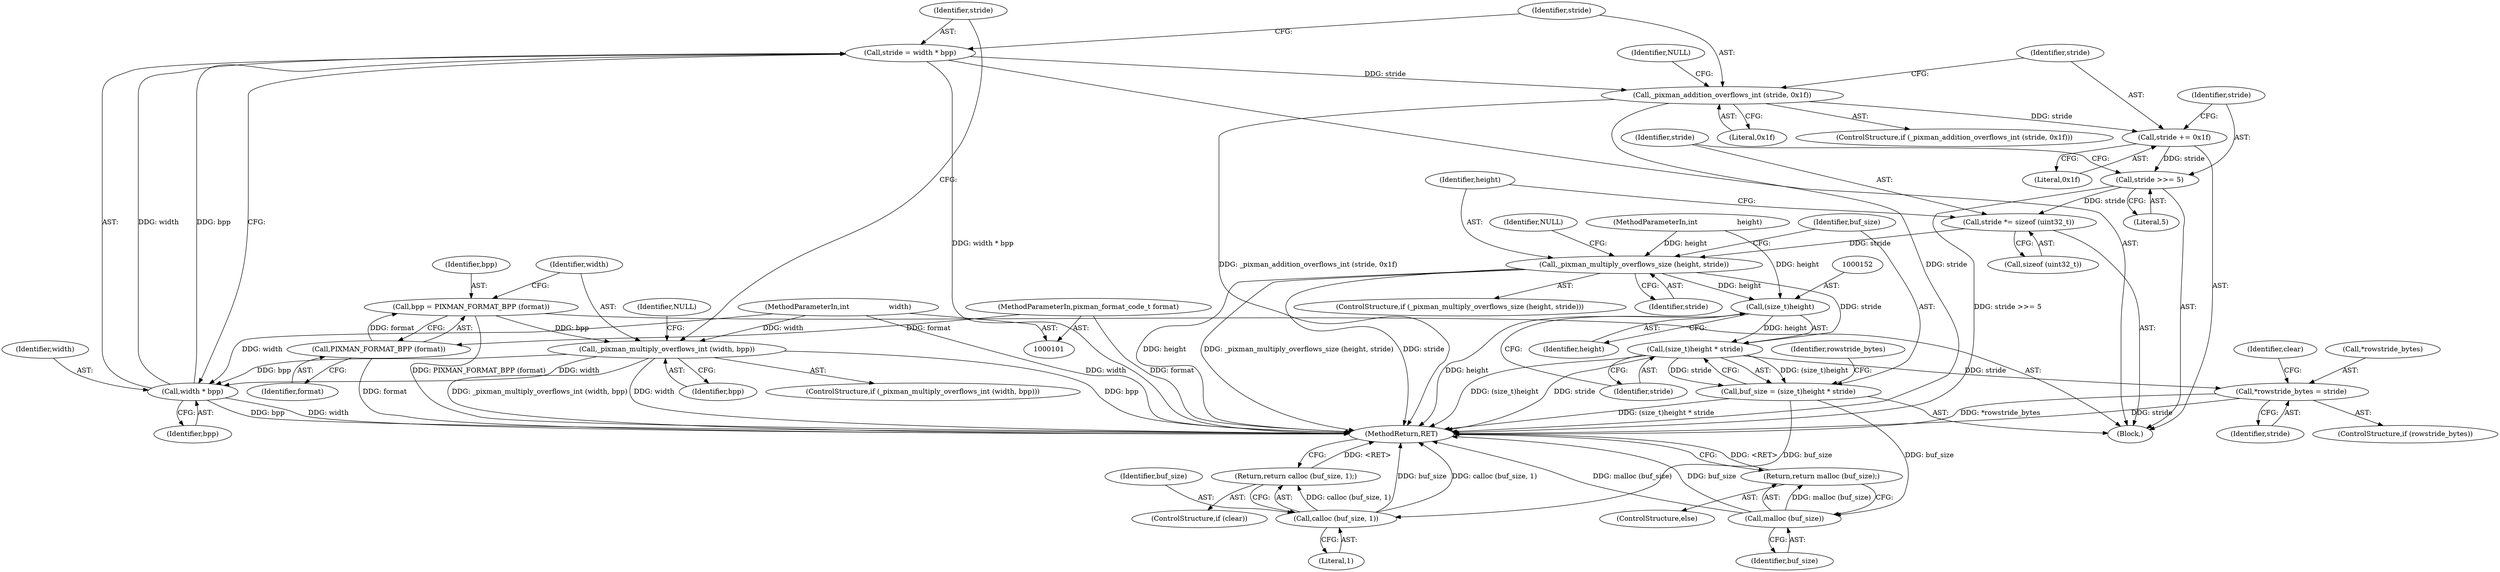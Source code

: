 digraph "0_pixman_857e40f3d2bc2cfb714913e0cd7e6184cf69aca3@integer" {
"1000121" [label="(Call,stride = width * bpp)"];
"1000123" [label="(Call,width * bpp)"];
"1000116" [label="(Call,_pixman_multiply_overflows_int (width, bpp))"];
"1000103" [label="(MethodParameterIn,int                  width)"];
"1000111" [label="(Call,bpp = PIXMAN_FORMAT_BPP (format))"];
"1000113" [label="(Call,PIXMAN_FORMAT_BPP (format))"];
"1000102" [label="(MethodParameterIn,pixman_format_code_t format)"];
"1000127" [label="(Call,_pixman_addition_overflows_int (stride, 0x1f))"];
"1000132" [label="(Call,stride += 0x1f)"];
"1000135" [label="(Call,stride >>= 5)"];
"1000138" [label="(Call,stride *= sizeof (uint32_t))"];
"1000143" [label="(Call,_pixman_multiply_overflows_size (height, stride))"];
"1000151" [label="(Call,(size_t)height)"];
"1000150" [label="(Call,(size_t)height * stride)"];
"1000148" [label="(Call,buf_size = (size_t)height * stride)"];
"1000164" [label="(Call,calloc (buf_size, 1))"];
"1000163" [label="(Return,return calloc (buf_size, 1);)"];
"1000169" [label="(Call,malloc (buf_size))"];
"1000168" [label="(Return,return malloc (buf_size);)"];
"1000157" [label="(Call,*rowstride_bytes = stride)"];
"1000116" [label="(Call,_pixman_multiply_overflows_int (width, bpp))"];
"1000133" [label="(Identifier,stride)"];
"1000143" [label="(Call,_pixman_multiply_overflows_size (height, stride))"];
"1000161" [label="(ControlStructure,if (clear))"];
"1000124" [label="(Identifier,width)"];
"1000156" [label="(Identifier,rowstride_bytes)"];
"1000114" [label="(Identifier,format)"];
"1000128" [label="(Identifier,stride)"];
"1000137" [label="(Literal,5)"];
"1000168" [label="(Return,return malloc (buf_size);)"];
"1000150" [label="(Call,(size_t)height * stride)"];
"1000134" [label="(Literal,0x1f)"];
"1000118" [label="(Identifier,bpp)"];
"1000123" [label="(Call,width * bpp)"];
"1000125" [label="(Identifier,bpp)"];
"1000115" [label="(ControlStructure,if (_pixman_multiply_overflows_int (width, bpp)))"];
"1000166" [label="(Literal,1)"];
"1000155" [label="(ControlStructure,if (rowstride_bytes))"];
"1000164" [label="(Call,calloc (buf_size, 1))"];
"1000120" [label="(Identifier,NULL)"];
"1000140" [label="(Call,sizeof (uint32_t))"];
"1000142" [label="(ControlStructure,if (_pixman_multiply_overflows_size (height, stride)))"];
"1000162" [label="(Identifier,clear)"];
"1000129" [label="(Literal,0x1f)"];
"1000171" [label="(MethodReturn,RET)"];
"1000145" [label="(Identifier,stride)"];
"1000138" [label="(Call,stride *= sizeof (uint32_t))"];
"1000157" [label="(Call,*rowstride_bytes = stride)"];
"1000127" [label="(Call,_pixman_addition_overflows_int (stride, 0x1f))"];
"1000126" [label="(ControlStructure,if (_pixman_addition_overflows_int (stride, 0x1f)))"];
"1000144" [label="(Identifier,height)"];
"1000117" [label="(Identifier,width)"];
"1000107" [label="(Block,)"];
"1000135" [label="(Call,stride >>= 5)"];
"1000103" [label="(MethodParameterIn,int                  width)"];
"1000170" [label="(Identifier,buf_size)"];
"1000121" [label="(Call,stride = width * bpp)"];
"1000112" [label="(Identifier,bpp)"];
"1000111" [label="(Call,bpp = PIXMAN_FORMAT_BPP (format))"];
"1000139" [label="(Identifier,stride)"];
"1000158" [label="(Call,*rowstride_bytes)"];
"1000148" [label="(Call,buf_size = (size_t)height * stride)"];
"1000102" [label="(MethodParameterIn,pixman_format_code_t format)"];
"1000113" [label="(Call,PIXMAN_FORMAT_BPP (format))"];
"1000149" [label="(Identifier,buf_size)"];
"1000153" [label="(Identifier,height)"];
"1000163" [label="(Return,return calloc (buf_size, 1);)"];
"1000132" [label="(Call,stride += 0x1f)"];
"1000154" [label="(Identifier,stride)"];
"1000122" [label="(Identifier,stride)"];
"1000147" [label="(Identifier,NULL)"];
"1000160" [label="(Identifier,stride)"];
"1000131" [label="(Identifier,NULL)"];
"1000167" [label="(ControlStructure,else)"];
"1000104" [label="(MethodParameterIn,int                  height)"];
"1000151" [label="(Call,(size_t)height)"];
"1000169" [label="(Call,malloc (buf_size))"];
"1000165" [label="(Identifier,buf_size)"];
"1000136" [label="(Identifier,stride)"];
"1000121" -> "1000107"  [label="AST: "];
"1000121" -> "1000123"  [label="CFG: "];
"1000122" -> "1000121"  [label="AST: "];
"1000123" -> "1000121"  [label="AST: "];
"1000128" -> "1000121"  [label="CFG: "];
"1000121" -> "1000171"  [label="DDG: width * bpp"];
"1000123" -> "1000121"  [label="DDG: width"];
"1000123" -> "1000121"  [label="DDG: bpp"];
"1000121" -> "1000127"  [label="DDG: stride"];
"1000123" -> "1000125"  [label="CFG: "];
"1000124" -> "1000123"  [label="AST: "];
"1000125" -> "1000123"  [label="AST: "];
"1000123" -> "1000171"  [label="DDG: bpp"];
"1000123" -> "1000171"  [label="DDG: width"];
"1000116" -> "1000123"  [label="DDG: width"];
"1000116" -> "1000123"  [label="DDG: bpp"];
"1000103" -> "1000123"  [label="DDG: width"];
"1000116" -> "1000115"  [label="AST: "];
"1000116" -> "1000118"  [label="CFG: "];
"1000117" -> "1000116"  [label="AST: "];
"1000118" -> "1000116"  [label="AST: "];
"1000120" -> "1000116"  [label="CFG: "];
"1000122" -> "1000116"  [label="CFG: "];
"1000116" -> "1000171"  [label="DDG: width"];
"1000116" -> "1000171"  [label="DDG: bpp"];
"1000116" -> "1000171"  [label="DDG: _pixman_multiply_overflows_int (width, bpp)"];
"1000103" -> "1000116"  [label="DDG: width"];
"1000111" -> "1000116"  [label="DDG: bpp"];
"1000103" -> "1000101"  [label="AST: "];
"1000103" -> "1000171"  [label="DDG: width"];
"1000111" -> "1000107"  [label="AST: "];
"1000111" -> "1000113"  [label="CFG: "];
"1000112" -> "1000111"  [label="AST: "];
"1000113" -> "1000111"  [label="AST: "];
"1000117" -> "1000111"  [label="CFG: "];
"1000111" -> "1000171"  [label="DDG: PIXMAN_FORMAT_BPP (format)"];
"1000113" -> "1000111"  [label="DDG: format"];
"1000113" -> "1000114"  [label="CFG: "];
"1000114" -> "1000113"  [label="AST: "];
"1000113" -> "1000171"  [label="DDG: format"];
"1000102" -> "1000113"  [label="DDG: format"];
"1000102" -> "1000101"  [label="AST: "];
"1000102" -> "1000171"  [label="DDG: format"];
"1000127" -> "1000126"  [label="AST: "];
"1000127" -> "1000129"  [label="CFG: "];
"1000128" -> "1000127"  [label="AST: "];
"1000129" -> "1000127"  [label="AST: "];
"1000131" -> "1000127"  [label="CFG: "];
"1000133" -> "1000127"  [label="CFG: "];
"1000127" -> "1000171"  [label="DDG: _pixman_addition_overflows_int (stride, 0x1f)"];
"1000127" -> "1000171"  [label="DDG: stride"];
"1000127" -> "1000132"  [label="DDG: stride"];
"1000132" -> "1000107"  [label="AST: "];
"1000132" -> "1000134"  [label="CFG: "];
"1000133" -> "1000132"  [label="AST: "];
"1000134" -> "1000132"  [label="AST: "];
"1000136" -> "1000132"  [label="CFG: "];
"1000132" -> "1000135"  [label="DDG: stride"];
"1000135" -> "1000107"  [label="AST: "];
"1000135" -> "1000137"  [label="CFG: "];
"1000136" -> "1000135"  [label="AST: "];
"1000137" -> "1000135"  [label="AST: "];
"1000139" -> "1000135"  [label="CFG: "];
"1000135" -> "1000171"  [label="DDG: stride >>= 5"];
"1000135" -> "1000138"  [label="DDG: stride"];
"1000138" -> "1000107"  [label="AST: "];
"1000138" -> "1000140"  [label="CFG: "];
"1000139" -> "1000138"  [label="AST: "];
"1000140" -> "1000138"  [label="AST: "];
"1000144" -> "1000138"  [label="CFG: "];
"1000138" -> "1000143"  [label="DDG: stride"];
"1000143" -> "1000142"  [label="AST: "];
"1000143" -> "1000145"  [label="CFG: "];
"1000144" -> "1000143"  [label="AST: "];
"1000145" -> "1000143"  [label="AST: "];
"1000147" -> "1000143"  [label="CFG: "];
"1000149" -> "1000143"  [label="CFG: "];
"1000143" -> "1000171"  [label="DDG: height"];
"1000143" -> "1000171"  [label="DDG: _pixman_multiply_overflows_size (height, stride)"];
"1000143" -> "1000171"  [label="DDG: stride"];
"1000104" -> "1000143"  [label="DDG: height"];
"1000143" -> "1000151"  [label="DDG: height"];
"1000143" -> "1000150"  [label="DDG: stride"];
"1000151" -> "1000150"  [label="AST: "];
"1000151" -> "1000153"  [label="CFG: "];
"1000152" -> "1000151"  [label="AST: "];
"1000153" -> "1000151"  [label="AST: "];
"1000154" -> "1000151"  [label="CFG: "];
"1000151" -> "1000171"  [label="DDG: height"];
"1000151" -> "1000150"  [label="DDG: height"];
"1000104" -> "1000151"  [label="DDG: height"];
"1000150" -> "1000148"  [label="AST: "];
"1000150" -> "1000154"  [label="CFG: "];
"1000154" -> "1000150"  [label="AST: "];
"1000148" -> "1000150"  [label="CFG: "];
"1000150" -> "1000171"  [label="DDG: (size_t)height"];
"1000150" -> "1000171"  [label="DDG: stride"];
"1000150" -> "1000148"  [label="DDG: (size_t)height"];
"1000150" -> "1000148"  [label="DDG: stride"];
"1000150" -> "1000157"  [label="DDG: stride"];
"1000148" -> "1000107"  [label="AST: "];
"1000149" -> "1000148"  [label="AST: "];
"1000156" -> "1000148"  [label="CFG: "];
"1000148" -> "1000171"  [label="DDG: (size_t)height * stride"];
"1000148" -> "1000164"  [label="DDG: buf_size"];
"1000148" -> "1000169"  [label="DDG: buf_size"];
"1000164" -> "1000163"  [label="AST: "];
"1000164" -> "1000166"  [label="CFG: "];
"1000165" -> "1000164"  [label="AST: "];
"1000166" -> "1000164"  [label="AST: "];
"1000163" -> "1000164"  [label="CFG: "];
"1000164" -> "1000171"  [label="DDG: calloc (buf_size, 1)"];
"1000164" -> "1000171"  [label="DDG: buf_size"];
"1000164" -> "1000163"  [label="DDG: calloc (buf_size, 1)"];
"1000163" -> "1000161"  [label="AST: "];
"1000171" -> "1000163"  [label="CFG: "];
"1000163" -> "1000171"  [label="DDG: <RET>"];
"1000169" -> "1000168"  [label="AST: "];
"1000169" -> "1000170"  [label="CFG: "];
"1000170" -> "1000169"  [label="AST: "];
"1000168" -> "1000169"  [label="CFG: "];
"1000169" -> "1000171"  [label="DDG: malloc (buf_size)"];
"1000169" -> "1000171"  [label="DDG: buf_size"];
"1000169" -> "1000168"  [label="DDG: malloc (buf_size)"];
"1000168" -> "1000167"  [label="AST: "];
"1000171" -> "1000168"  [label="CFG: "];
"1000168" -> "1000171"  [label="DDG: <RET>"];
"1000157" -> "1000155"  [label="AST: "];
"1000157" -> "1000160"  [label="CFG: "];
"1000158" -> "1000157"  [label="AST: "];
"1000160" -> "1000157"  [label="AST: "];
"1000162" -> "1000157"  [label="CFG: "];
"1000157" -> "1000171"  [label="DDG: stride"];
"1000157" -> "1000171"  [label="DDG: *rowstride_bytes"];
}
